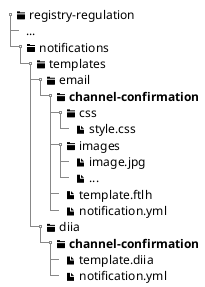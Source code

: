 @startsalt
{
{T
+ <&folder> registry-regulation
++ ...
++ <&folder> notifications
+++ <&folder> templates
++++ <&folder> email
+++++ <&folder> <b>channel-confirmation</b>
++++++ <&folder> css
+++++++ <&file> style.css
++++++ <&folder> images
+++++++ <&file> image.jpg
+++++++ <&file> ...
++++++ <&file> template.ftlh
++++++ <&file> notification.yml
++++ <&folder> diia
+++++ <&folder> <b>channel-confirmation</b>
++++++ <&file> template.diia
++++++ <&file> notification.yml
}
}
@endsalt